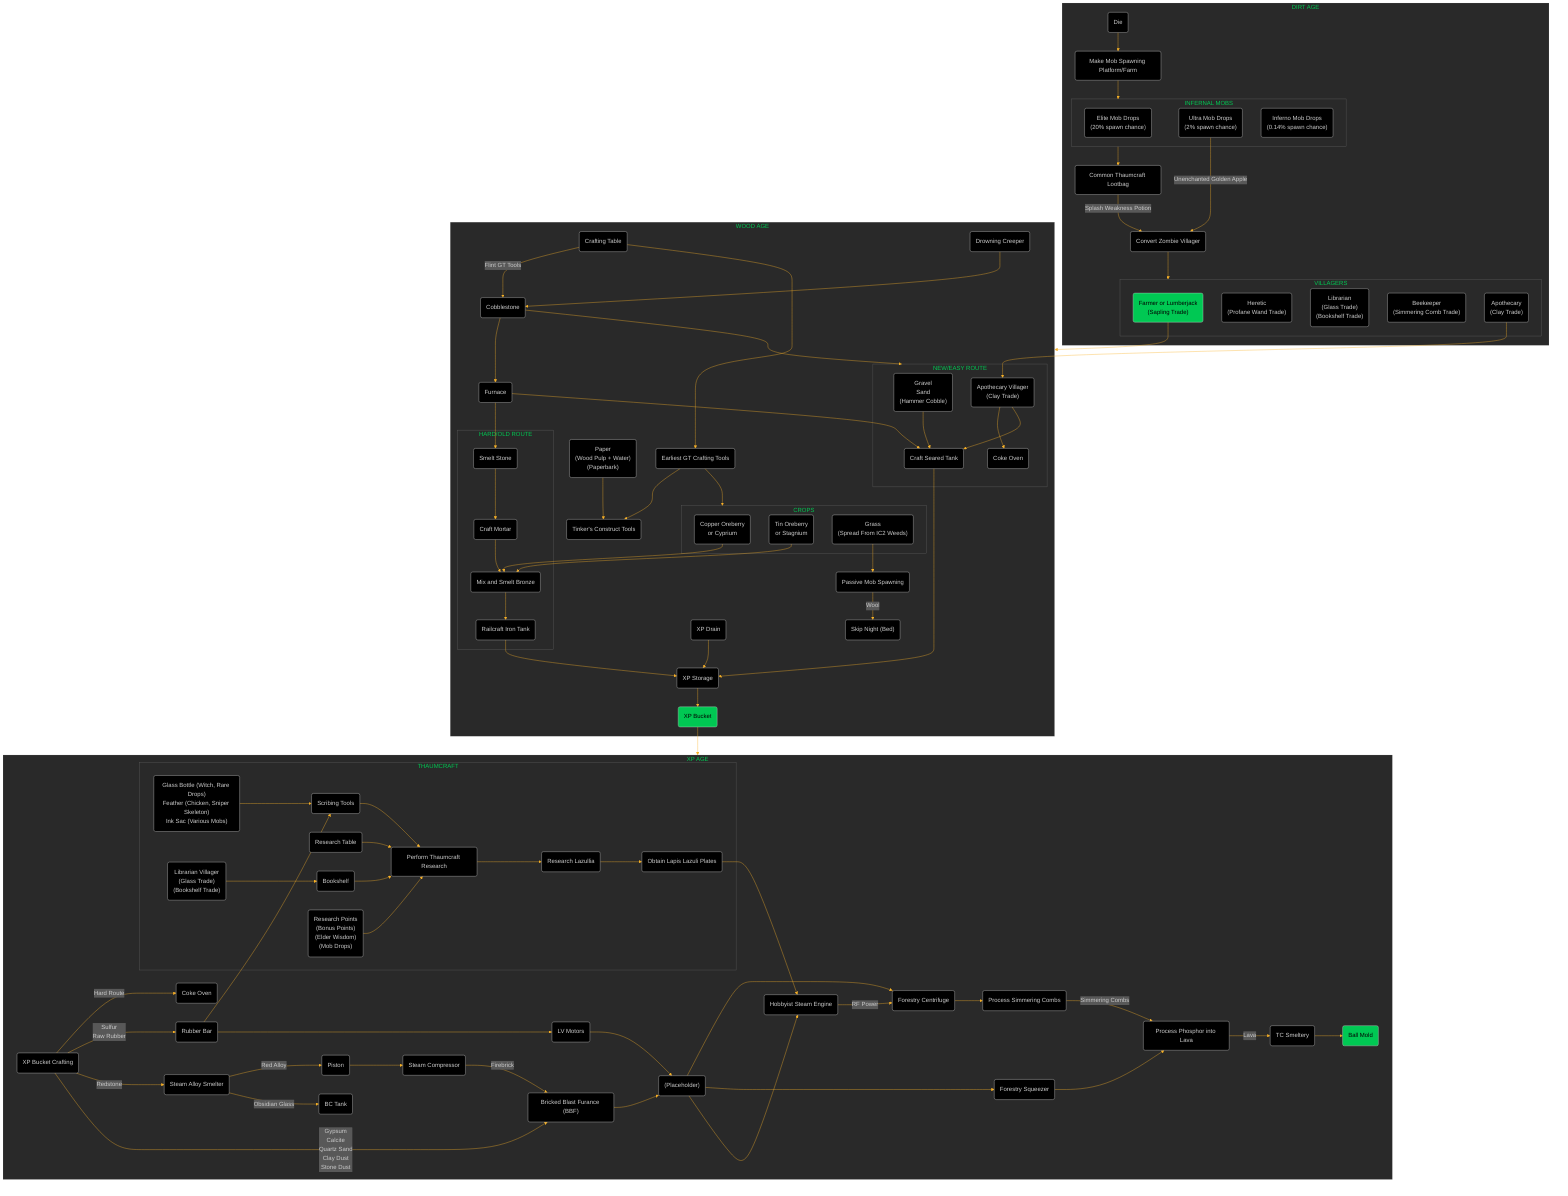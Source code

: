 %%{
  init: {
    'theme': 'dark',
    'themeVariables': {
      'primaryColor': '#000000',
      'primaryTextColor': '#FFFFFF',
      'primaryBorderColor': '#7C0000',
      'lineColor': '#F8B229',
      'secondaryColor': '#006100',
      'tertiaryColor': '#fff',
      'titleColor': '#00C853',
      'darkMode': 'true',
      'mainBkg': '#000000'
    }
  }
}%%

flowchart TD
    subgraph SG_DA [DIRT AGE]
        A(Die)
        B(Make Mob Spawning Platform/Farm)
        subgraph SG_IM [INFERNAL MOBS]
            C("Elite Mob Drops\n(20% spawn chance)")
            D("Ultra Mob Drops\n(2% spawn chance)")
            E("Inferno Mob Drops\n(0.14% spawn chance)")
        end
        F(Common Thaumcraft Lootbag)
        G(Convert Zombie Villager)
        subgraph SG_VG [VILLAGERS]
            H("Farmer or Lumberjack\n(Sapling Trade)")
            I("Heretic\n(Profane Wand Trade)")
            J("Librarian\n(Glass Trade)\n(Bookshelf Trade)")
            K("Beekeeper\n(Simmering Comb Trade)")
            AB("Apothecary\n(Clay Trade)")
        end
    end
    A --> B --> SG_IM --> F
    D -->|Unenchanted Golden Apple| G
    F -->|Splash Weakness Potion| G
    G --> SG_VG
    H --> SG_WA

    subgraph SG_WA [WOOD AGE]
        L(Crafting Table)
        M(Drowning Creeper)
        N(Cobblestone)
        O(Furnace)
        Q(Earliest GT Crafting Tools)
        subgraph SG_CR [CROPS]
            R(Copper Oreberry\nor Cyprium)
            S(Tin Oreberry\nor Stagnium)
            W("Grass\n(Spread From IC2 Weeds)")
        end
        U(Tinker's Construct Tools)
        V("Paper\n(Wood Pulp + Water)\n(Paperbark)")
        X(Passive Mob Spawning)
        Y("Skip Night (Bed)")
        subgraph SG_IT [HARD/OLD ROUTE]
            P(Smelt Stone)
            T(Craft Mortar)
            Z(Mix and Smelt Bronze)
            AA(Railcraft Iron Tank)
        end
        P --> T --> Z --> AA
        subgraph SG_NW [NEW/EASY ROUTE]
            AD("Gravel\nSand\n(Hammer Cobble)")
            AC(Craft Seared Tank)
            AJ(Coke Oven)
            BC("Apothecary Villager\n(Clay Trade)")
        end
        BC --> AJ
        AD --> AC
        AE(XP Storage)
        AF(XP Drain)
        AG(XP Bucket)
    end
    L -->|Flint GT Tools| N
    M --> N --> O --> P
    L --> Q --> SG_CR
    Q --> U
    V --> U
    W --> X -->|Wool| Y
    S --> Z
    R --> Z
    N --> SG_NW
    AC --> AE
    AA --> AE
    AF --> AE --> AG --> SG_XP
    O --> AC
    AB --> BC --> AC

    subgraph SG_XP [XP AGE]
        AH(XP Bucket Crafting)
        AK(Coke Oven)
        AL(Rubber Bar)
        AM(Steam Alloy Smelter)
        AN(BC Tank)
        AO(Piston)
        AR(Steam Compressor)
        AS("Bricked Blast Furance (BBF)")
        AT(LV Motors)
        AU(Forestry Centrifuge)
        AV(Forestry Squeezer)
        AW("(Placeholder)")
        subgraph SG_THAUM [THAUMCRAFT]
            AP(Scribing Tools)
            AQ("Glass Bottle (Witch, Rare Drops)\nFeather (Chicken, Sniper Skeleton)\nInk Sac (Various Mobs)")
            AX(Research Table)
            AY(Bookshelf)
            AZ(Perform Thaumcraft Research)
            BA("Research Points\n(Bonus Points)\n(Elder Wisdom)\n(Mob Drops)")
            BB("Librarian Villager\n(Glass Trade)\n(Bookshelf Trade)")
            BD(Research Lazullia)
            BE(Obtain Lapis Lazuli Plates)
        end
        AQ --> AP
        AX --> AZ
        AP --> AZ
        AY --> AZ
        BA --> AZ
        BB --> AY
        AZ --> BD --> BE

        BF(Hobbyist Steam Engine)
        BG(Process Simmering Combs)
        BH(Process Phosphor into Lava)
        BI(TC Smeltery)
        BJ(Ball Mold)
    end
    AH -->|Hard Route| AK
    AH -->|Sulfur\nRaw Rubber| AL --> AP
    AH -->|Redstone| AM -->|Red Alloy| AO --> AR -->|Firebrick| AS
    AM -->|Obsidian Glass| AN
    AH -->|Gypsum\nCalcite\nQuartz Sand\nClay Dust\nStone Dust| AS
    AL --> AT
    AS --> AW
    AT --> AW
    AW --> AU
    AW --> AV
    BE --> BF
    AW --> BF
    BF -->|RF Power| AU
    AU --> BG
    AV --> BH
    BG -->|Simmering Combs| BH
    BH -->|Lava| BI
    BI --> BJ

    %% Styling
    classDef gate color:#000000, fill:#00C853
    
    class H gate
    class AG gate
    class BJ gate